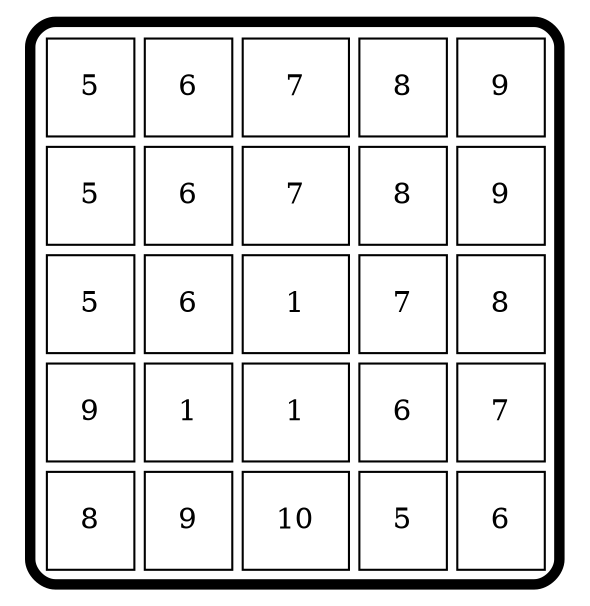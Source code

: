 digraph G{
label=<
<TABLE border="5" cellspacing="5" cellpadding="15" style="rounded">
<TR><TD border="1">5</TD>
<TD border="1">6</TD>
<TD border="1">7</TD>
<TD border="1">8</TD>
<TD border="1">9</TD>
</TR>
<TR><TD border="1">5</TD>
<TD border="1">6</TD>
<TD border="1">7</TD>
<TD border="1">8</TD>
<TD border="1">9</TD>
</TR>
<TR><TD border="1">5</TD>
<TD border="1">6</TD>
<TD border="1">1</TD>
<TD border="1">7</TD>
<TD border="1">8</TD>
</TR>
<TR><TD border="1">9</TD>
<TD border="1">1</TD>
<TD border="1">1</TD>
<TD border="1">6</TD>
<TD border="1">7</TD>
</TR>
<TR><TD border="1">8</TD>
<TD border="1">9</TD>
<TD border="1">10</TD>
<TD border="1">5</TD>
<TD border="1">6</TD>
</TR>
</TABLE>>;
}